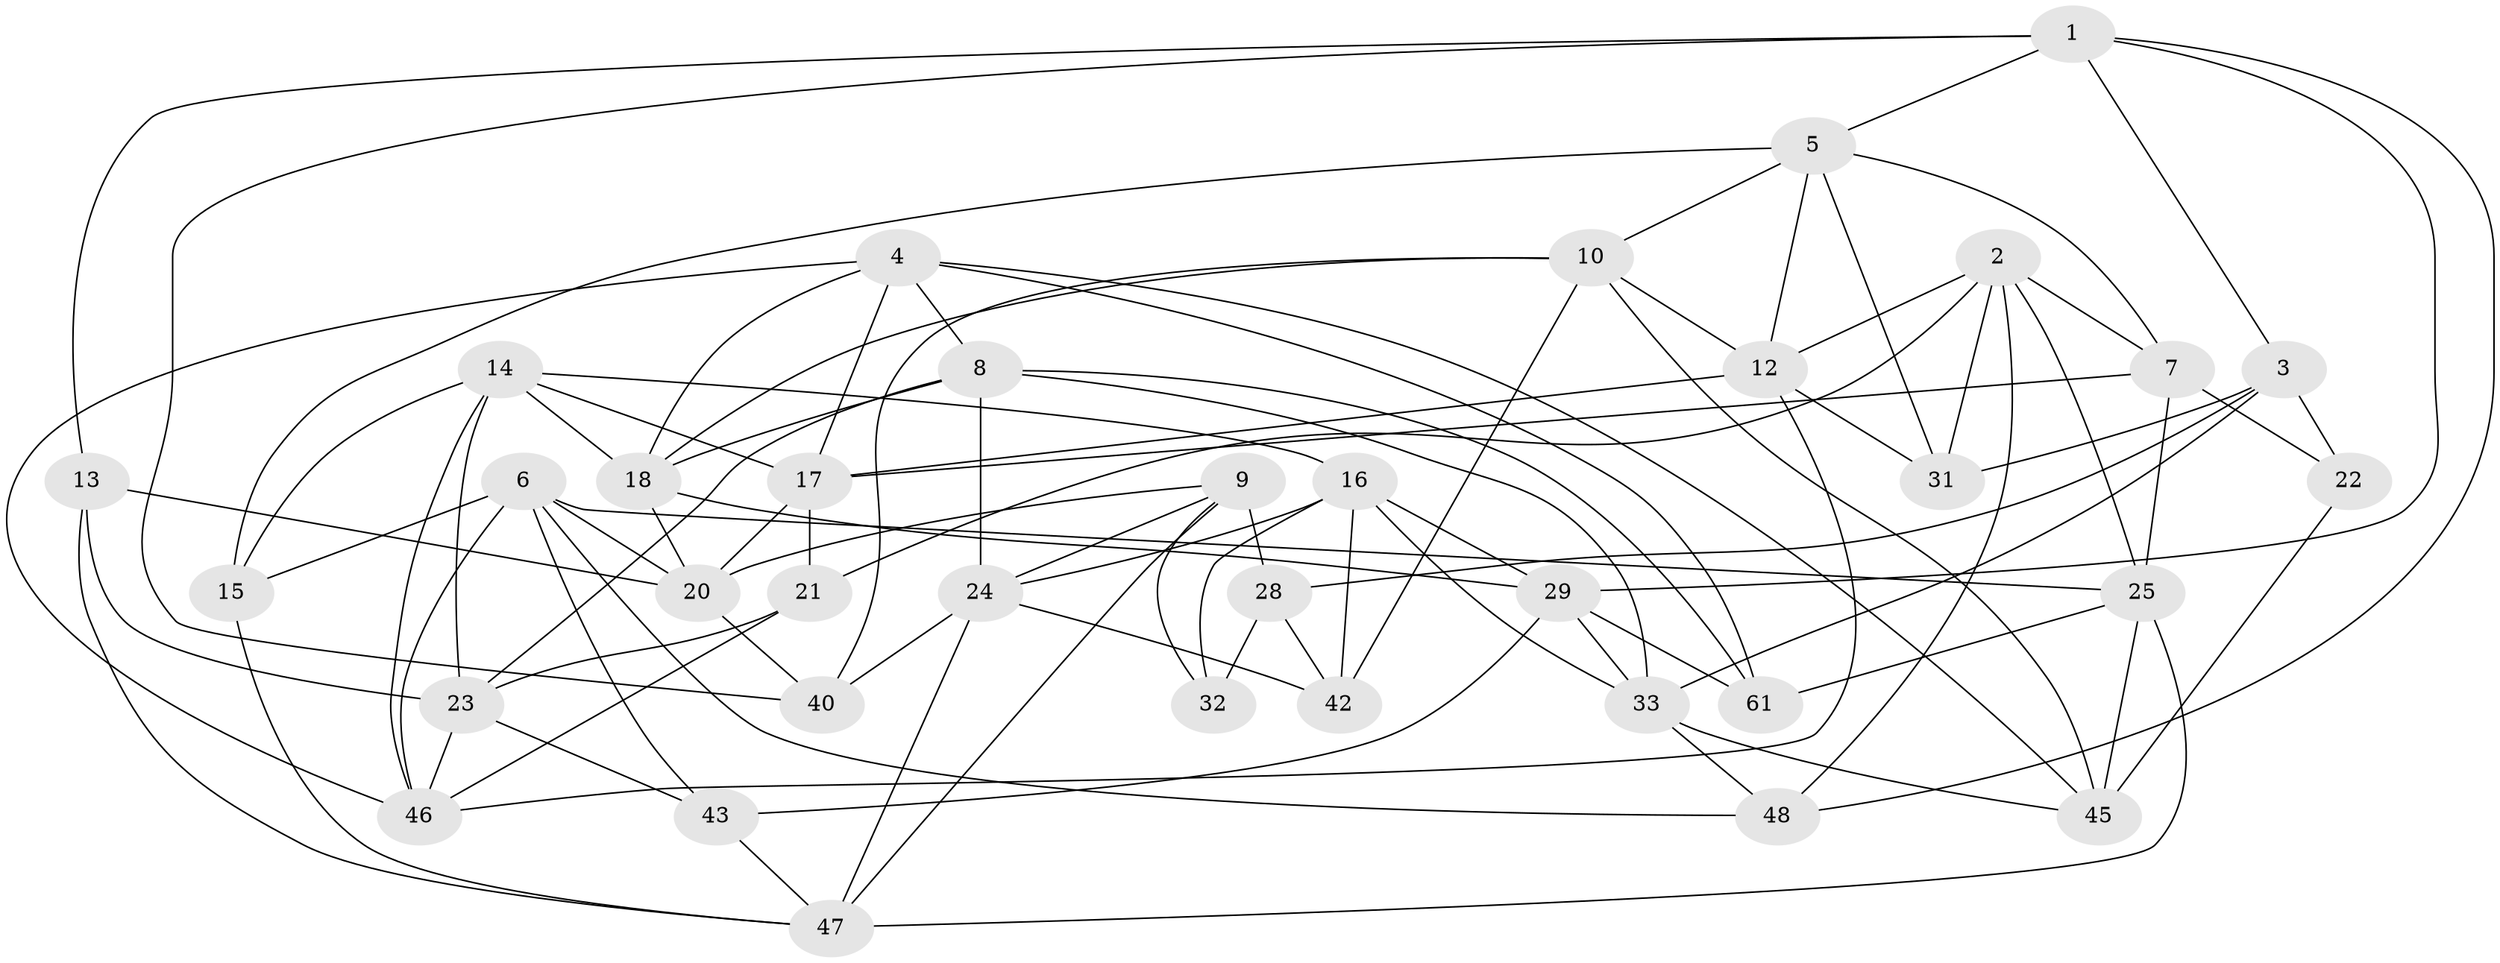 // Generated by graph-tools (version 1.1) at 2025/52/02/27/25 19:52:32]
// undirected, 36 vertices, 93 edges
graph export_dot {
graph [start="1"]
  node [color=gray90,style=filled];
  1 [super="+11"];
  2 [super="+30"];
  3 [super="+35"];
  4 [super="+36"];
  5 [super="+51"];
  6 [super="+49"];
  7 [super="+39"];
  8 [super="+54"];
  9 [super="+60"];
  10 [super="+38"];
  12 [super="+55"];
  13;
  14 [super="+56"];
  15;
  16 [super="+59"];
  17 [super="+58"];
  18 [super="+19"];
  20 [super="+27"];
  21;
  22 [super="+62"];
  23 [super="+41"];
  24 [super="+26"];
  25 [super="+34"];
  28 [super="+57"];
  29 [super="+37"];
  31;
  32;
  33 [super="+44"];
  40;
  42;
  43;
  45 [super="+50"];
  46 [super="+53"];
  47 [super="+52"];
  48;
  61;
  1 -- 3;
  1 -- 40;
  1 -- 48;
  1 -- 13;
  1 -- 5;
  1 -- 29;
  2 -- 21;
  2 -- 31;
  2 -- 48;
  2 -- 7;
  2 -- 12;
  2 -- 25;
  3 -- 33;
  3 -- 28;
  3 -- 31;
  3 -- 22 [weight=2];
  4 -- 18;
  4 -- 46;
  4 -- 17;
  4 -- 8;
  4 -- 61;
  4 -- 45;
  5 -- 31;
  5 -- 15;
  5 -- 12;
  5 -- 10;
  5 -- 7;
  6 -- 15;
  6 -- 20;
  6 -- 48;
  6 -- 43;
  6 -- 46;
  6 -- 25;
  7 -- 22 [weight=2];
  7 -- 17;
  7 -- 25;
  8 -- 33;
  8 -- 18;
  8 -- 61;
  8 -- 23;
  8 -- 24;
  9 -- 20;
  9 -- 32;
  9 -- 28 [weight=2];
  9 -- 24;
  9 -- 47;
  10 -- 45;
  10 -- 42;
  10 -- 40;
  10 -- 18;
  10 -- 12;
  12 -- 17;
  12 -- 46;
  12 -- 31;
  13 -- 20;
  13 -- 47;
  13 -- 23;
  14 -- 46;
  14 -- 15;
  14 -- 23;
  14 -- 18;
  14 -- 16;
  14 -- 17;
  15 -- 47;
  16 -- 32;
  16 -- 42;
  16 -- 33;
  16 -- 24;
  16 -- 29;
  17 -- 21;
  17 -- 20;
  18 -- 20;
  18 -- 29;
  20 -- 40;
  21 -- 46;
  21 -- 23;
  22 -- 45 [weight=2];
  23 -- 46;
  23 -- 43;
  24 -- 42;
  24 -- 47;
  24 -- 40;
  25 -- 61;
  25 -- 45;
  25 -- 47;
  28 -- 32 [weight=2];
  28 -- 42;
  29 -- 61;
  29 -- 43;
  29 -- 33;
  33 -- 48;
  33 -- 45;
  43 -- 47;
}

